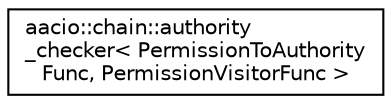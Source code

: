 digraph "Graphical Class Hierarchy"
{
  edge [fontname="Helvetica",fontsize="10",labelfontname="Helvetica",labelfontsize="10"];
  node [fontname="Helvetica",fontsize="10",shape=record];
  rankdir="LR";
  Node0 [label="aacio::chain::authority\l_checker\< PermissionToAuthority\lFunc, PermissionVisitorFunc \>",height=0.2,width=0.4,color="black", fillcolor="white", style="filled",URL="$classaacio_1_1chain_1_1authority__checker.html",tooltip="namespace detail "];
}
